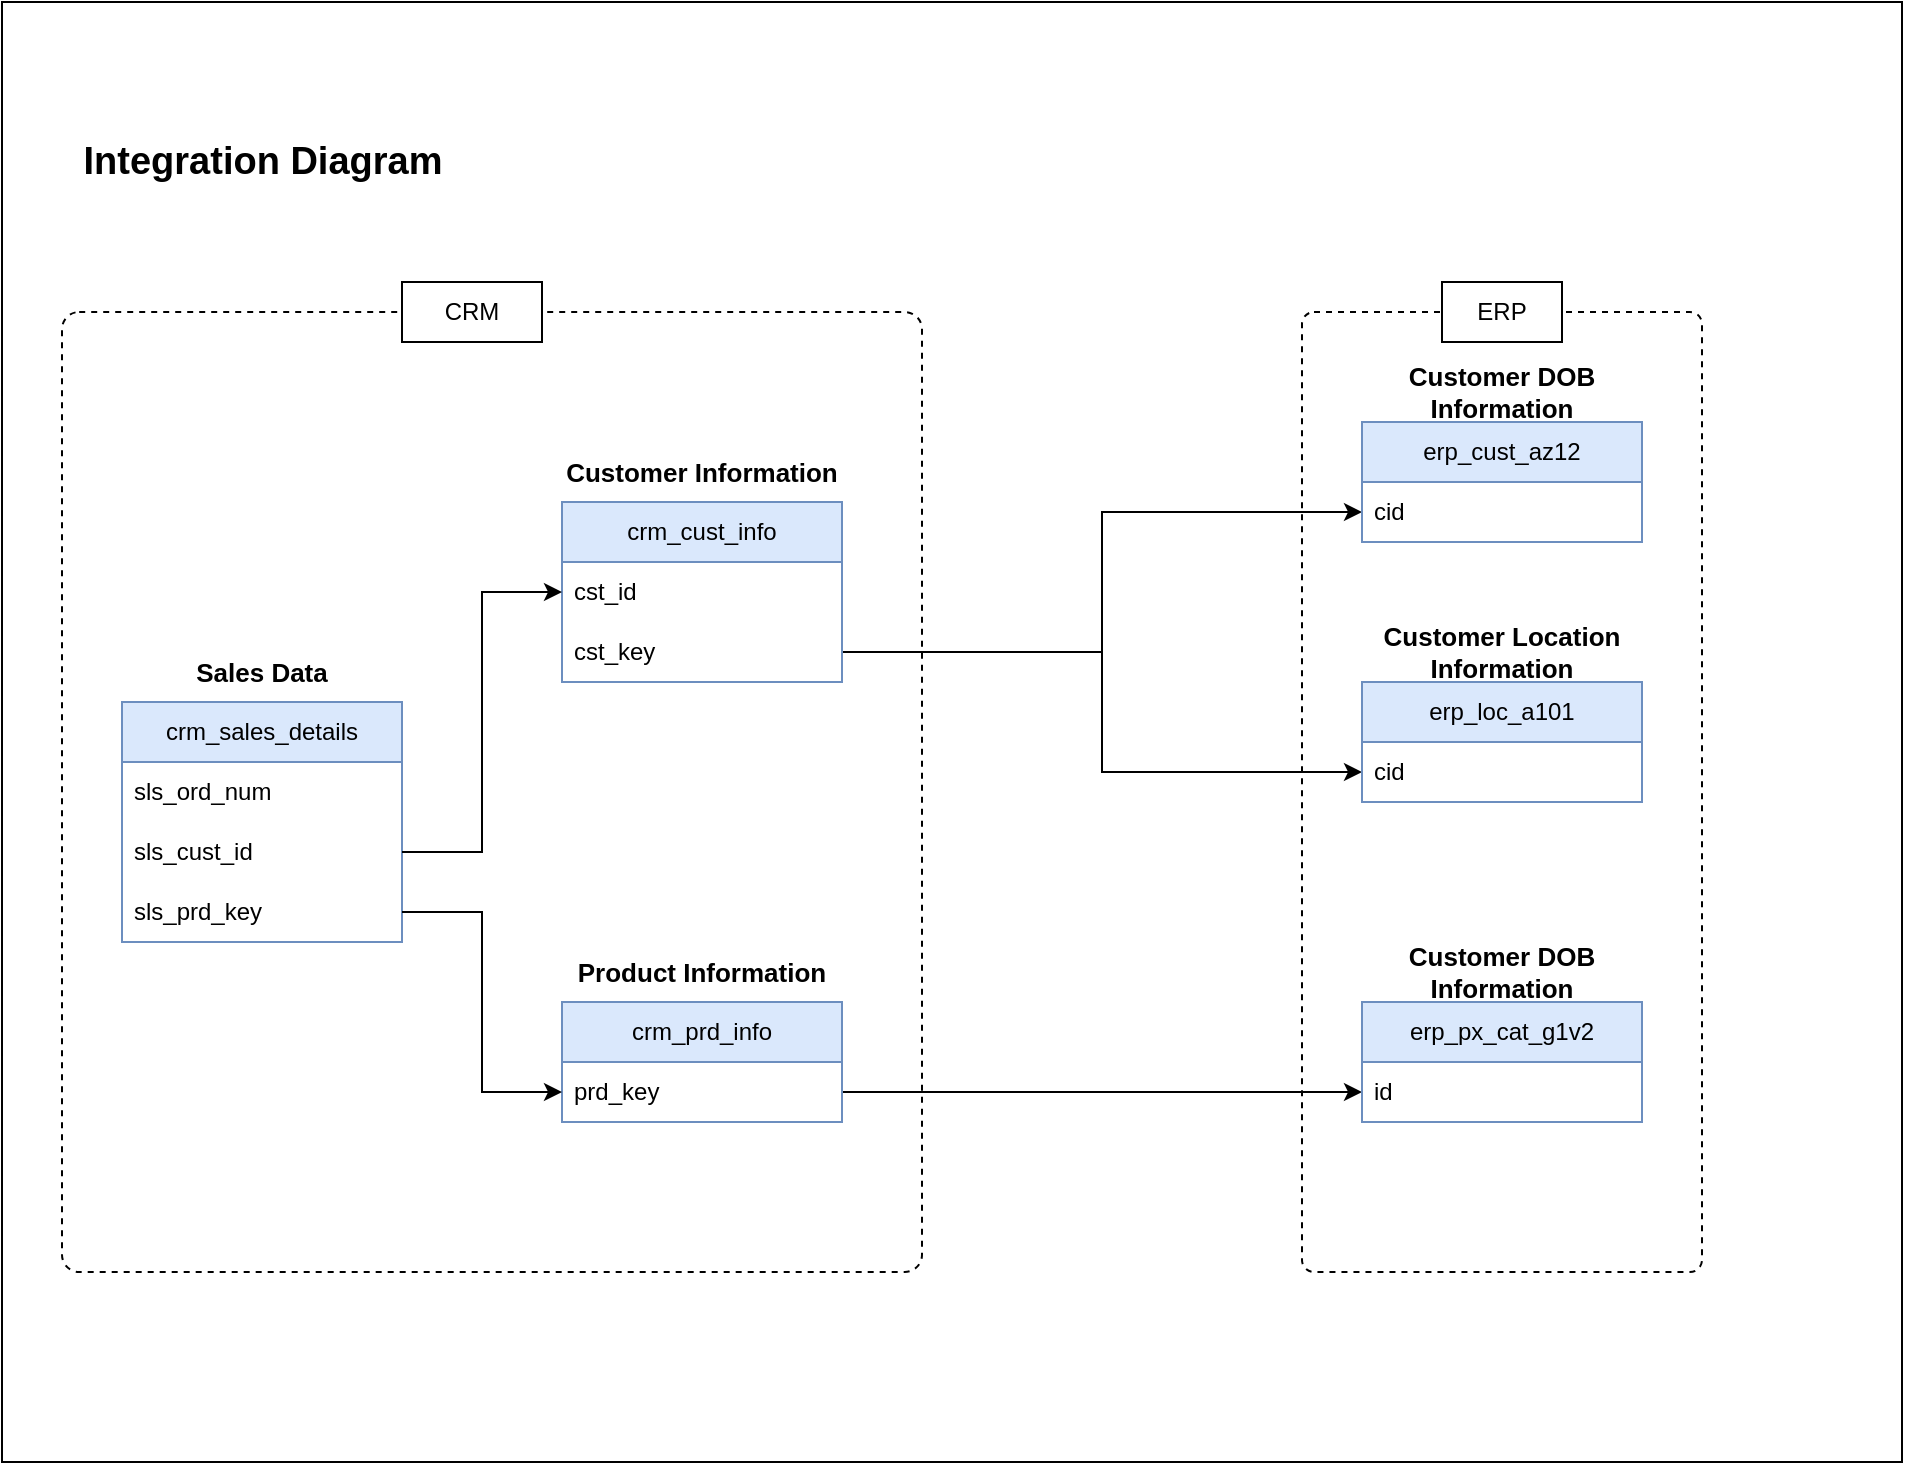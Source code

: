 <mxfile version="26.0.16">
  <diagram name="Page-1" id="4VmctGVPK9i6euAffHx3">
    <mxGraphModel dx="1313" dy="956" grid="1" gridSize="10" guides="1" tooltips="1" connect="1" arrows="1" fold="1" page="1" pageScale="1" pageWidth="827" pageHeight="1169" math="0" shadow="0">
      <root>
        <mxCell id="0" />
        <mxCell id="1" parent="0" />
        <mxCell id="B0vIY7UbNoXjpUovKhw4-63" value="" style="group" vertex="1" connectable="0" parent="1">
          <mxGeometry x="60" y="60" width="950" height="730" as="geometry" />
        </mxCell>
        <mxCell id="B0vIY7UbNoXjpUovKhw4-62" value="" style="rounded=0;whiteSpace=wrap;html=1;" vertex="1" parent="B0vIY7UbNoXjpUovKhw4-63">
          <mxGeometry width="950" height="730" as="geometry" />
        </mxCell>
        <mxCell id="B0vIY7UbNoXjpUovKhw4-1" value="&lt;b&gt;&lt;font style=&quot;font-size: 19px;&quot;&gt;Integration Diagram&lt;/font&gt;&lt;/b&gt;" style="text;html=1;align=center;verticalAlign=middle;resizable=0;points=[];autosize=1;strokeColor=none;fillColor=none;" vertex="1" parent="B0vIY7UbNoXjpUovKhw4-63">
          <mxGeometry x="30" y="60" width="200" height="40" as="geometry" />
        </mxCell>
        <mxCell id="B0vIY7UbNoXjpUovKhw4-61" value="" style="group" vertex="1" connectable="0" parent="B0vIY7UbNoXjpUovKhw4-63">
          <mxGeometry x="30" y="140" width="820" height="495" as="geometry" />
        </mxCell>
        <mxCell id="B0vIY7UbNoXjpUovKhw4-52" style="edgeStyle=orthogonalEdgeStyle;rounded=0;orthogonalLoop=1;jettySize=auto;html=1;exitX=1;exitY=0.5;exitDx=0;exitDy=0;" edge="1" parent="B0vIY7UbNoXjpUovKhw4-61" source="B0vIY7UbNoXjpUovKhw4-18" target="B0vIY7UbNoXjpUovKhw4-48">
          <mxGeometry relative="1" as="geometry" />
        </mxCell>
        <mxCell id="B0vIY7UbNoXjpUovKhw4-53" style="edgeStyle=orthogonalEdgeStyle;rounded=0;orthogonalLoop=1;jettySize=auto;html=1;entryX=0;entryY=0.5;entryDx=0;entryDy=0;" edge="1" parent="B0vIY7UbNoXjpUovKhw4-61" source="B0vIY7UbNoXjpUovKhw4-32" target="B0vIY7UbNoXjpUovKhw4-34">
          <mxGeometry relative="1" as="geometry" />
        </mxCell>
        <mxCell id="B0vIY7UbNoXjpUovKhw4-54" style="edgeStyle=orthogonalEdgeStyle;rounded=0;orthogonalLoop=1;jettySize=auto;html=1;" edge="1" parent="B0vIY7UbNoXjpUovKhw4-61" source="B0vIY7UbNoXjpUovKhw4-32" target="B0vIY7UbNoXjpUovKhw4-39">
          <mxGeometry relative="1" as="geometry" />
        </mxCell>
        <mxCell id="B0vIY7UbNoXjpUovKhw4-57" value="" style="group" vertex="1" connectable="0" parent="B0vIY7UbNoXjpUovKhw4-61">
          <mxGeometry x="620" width="200" height="495" as="geometry" />
        </mxCell>
        <mxCell id="B0vIY7UbNoXjpUovKhw4-42" value="" style="group" vertex="1" connectable="0" parent="B0vIY7UbNoXjpUovKhw4-57">
          <mxGeometry x="30" y="40" width="140" height="90" as="geometry" />
        </mxCell>
        <mxCell id="B0vIY7UbNoXjpUovKhw4-33" value="erp_cust_az12" style="swimlane;fontStyle=0;childLayout=stackLayout;horizontal=1;startSize=30;horizontalStack=0;resizeParent=1;resizeParentMax=0;resizeLast=0;collapsible=1;marginBottom=0;whiteSpace=wrap;html=1;fillColor=#dae8fc;strokeColor=#6c8ebf;" vertex="1" parent="B0vIY7UbNoXjpUovKhw4-42">
          <mxGeometry y="30" width="140" height="60" as="geometry" />
        </mxCell>
        <mxCell id="B0vIY7UbNoXjpUovKhw4-34" value="cid" style="text;strokeColor=none;fillColor=none;align=left;verticalAlign=middle;spacingLeft=4;spacingRight=4;overflow=hidden;points=[[0,0.5],[1,0.5]];portConstraint=eastwest;rotatable=0;whiteSpace=wrap;html=1;" vertex="1" parent="B0vIY7UbNoXjpUovKhw4-33">
          <mxGeometry y="30" width="140" height="30" as="geometry" />
        </mxCell>
        <mxCell id="B0vIY7UbNoXjpUovKhw4-41" value="&lt;b&gt;&lt;font style=&quot;font-size: 13px;&quot;&gt;Customer DOB Information&lt;/font&gt;&lt;/b&gt;" style="text;html=1;align=center;verticalAlign=middle;whiteSpace=wrap;rounded=0;" vertex="1" parent="B0vIY7UbNoXjpUovKhw4-42">
          <mxGeometry width="140" height="30" as="geometry" />
        </mxCell>
        <mxCell id="B0vIY7UbNoXjpUovKhw4-44" value="" style="group" vertex="1" connectable="0" parent="B0vIY7UbNoXjpUovKhw4-57">
          <mxGeometry x="30" y="170" width="140" height="90" as="geometry" />
        </mxCell>
        <mxCell id="B0vIY7UbNoXjpUovKhw4-38" value="erp_loc_a101" style="swimlane;fontStyle=0;childLayout=stackLayout;horizontal=1;startSize=30;horizontalStack=0;resizeParent=1;resizeParentMax=0;resizeLast=0;collapsible=1;marginBottom=0;whiteSpace=wrap;html=1;fillColor=#dae8fc;strokeColor=#6c8ebf;" vertex="1" parent="B0vIY7UbNoXjpUovKhw4-44">
          <mxGeometry y="30" width="140" height="60" as="geometry" />
        </mxCell>
        <mxCell id="B0vIY7UbNoXjpUovKhw4-39" value="cid" style="text;strokeColor=none;fillColor=none;align=left;verticalAlign=middle;spacingLeft=4;spacingRight=4;overflow=hidden;points=[[0,0.5],[1,0.5]];portConstraint=eastwest;rotatable=0;whiteSpace=wrap;html=1;" vertex="1" parent="B0vIY7UbNoXjpUovKhw4-38">
          <mxGeometry y="30" width="140" height="30" as="geometry" />
        </mxCell>
        <mxCell id="B0vIY7UbNoXjpUovKhw4-43" value="&lt;b&gt;&lt;font style=&quot;font-size: 13px;&quot;&gt;Customer Location Information&lt;/font&gt;&lt;/b&gt;" style="text;html=1;align=center;verticalAlign=middle;whiteSpace=wrap;rounded=0;" vertex="1" parent="B0vIY7UbNoXjpUovKhw4-44">
          <mxGeometry width="140" height="30" as="geometry" />
        </mxCell>
        <mxCell id="B0vIY7UbNoXjpUovKhw4-46" value="" style="group" vertex="1" connectable="0" parent="B0vIY7UbNoXjpUovKhw4-57">
          <mxGeometry x="30" y="330" width="140" height="90" as="geometry" />
        </mxCell>
        <mxCell id="B0vIY7UbNoXjpUovKhw4-47" value="erp_px_cat_g1v2" style="swimlane;fontStyle=0;childLayout=stackLayout;horizontal=1;startSize=30;horizontalStack=0;resizeParent=1;resizeParentMax=0;resizeLast=0;collapsible=1;marginBottom=0;whiteSpace=wrap;html=1;fillColor=#dae8fc;strokeColor=#6c8ebf;" vertex="1" parent="B0vIY7UbNoXjpUovKhw4-46">
          <mxGeometry y="30" width="140" height="60" as="geometry" />
        </mxCell>
        <mxCell id="B0vIY7UbNoXjpUovKhw4-48" value="id" style="text;strokeColor=none;fillColor=none;align=left;verticalAlign=middle;spacingLeft=4;spacingRight=4;overflow=hidden;points=[[0,0.5],[1,0.5]];portConstraint=eastwest;rotatable=0;whiteSpace=wrap;html=1;" vertex="1" parent="B0vIY7UbNoXjpUovKhw4-47">
          <mxGeometry y="30" width="140" height="30" as="geometry" />
        </mxCell>
        <mxCell id="B0vIY7UbNoXjpUovKhw4-49" value="&lt;b&gt;&lt;font style=&quot;font-size: 13px;&quot;&gt;Customer DOB Information&lt;/font&gt;&lt;/b&gt;" style="text;html=1;align=center;verticalAlign=middle;whiteSpace=wrap;rounded=0;" vertex="1" parent="B0vIY7UbNoXjpUovKhw4-46">
          <mxGeometry width="140" height="30" as="geometry" />
        </mxCell>
        <mxCell id="B0vIY7UbNoXjpUovKhw4-55" value="" style="rounded=1;whiteSpace=wrap;html=1;arcSize=3;fillColor=none;dashed=1;" vertex="1" parent="B0vIY7UbNoXjpUovKhw4-57">
          <mxGeometry y="15" width="200" height="480" as="geometry" />
        </mxCell>
        <mxCell id="B0vIY7UbNoXjpUovKhw4-56" value="ERP" style="text;html=1;align=center;verticalAlign=middle;whiteSpace=wrap;rounded=0;fillColor=default;strokeColor=default;" vertex="1" parent="B0vIY7UbNoXjpUovKhw4-57">
          <mxGeometry x="70" width="60" height="30" as="geometry" />
        </mxCell>
        <mxCell id="B0vIY7UbNoXjpUovKhw4-60" value="" style="group" vertex="1" connectable="0" parent="B0vIY7UbNoXjpUovKhw4-61">
          <mxGeometry width="430" height="495" as="geometry" />
        </mxCell>
        <mxCell id="B0vIY7UbNoXjpUovKhw4-20" value="" style="group" vertex="1" connectable="0" parent="B0vIY7UbNoXjpUovKhw4-60">
          <mxGeometry x="250" y="80" width="140" height="90" as="geometry" />
        </mxCell>
        <mxCell id="B0vIY7UbNoXjpUovKhw4-12" value="crm_cust_info" style="swimlane;fontStyle=0;childLayout=stackLayout;horizontal=1;startSize=30;horizontalStack=0;resizeParent=1;resizeParentMax=0;resizeLast=0;collapsible=1;marginBottom=0;whiteSpace=wrap;html=1;fillColor=#dae8fc;strokeColor=#6c8ebf;" vertex="1" parent="B0vIY7UbNoXjpUovKhw4-20">
          <mxGeometry y="30" width="140" height="90" as="geometry">
            <mxRectangle x="340" y="330" width="60" height="30" as="alternateBounds" />
          </mxGeometry>
        </mxCell>
        <mxCell id="B0vIY7UbNoXjpUovKhw4-13" value="cst_id" style="text;strokeColor=none;fillColor=none;align=left;verticalAlign=middle;spacingLeft=4;spacingRight=4;overflow=hidden;points=[[0,0.5],[1,0.5]];portConstraint=eastwest;rotatable=0;whiteSpace=wrap;html=1;" vertex="1" parent="B0vIY7UbNoXjpUovKhw4-12">
          <mxGeometry y="30" width="140" height="30" as="geometry" />
        </mxCell>
        <mxCell id="B0vIY7UbNoXjpUovKhw4-32" value="cst_key" style="text;strokeColor=none;fillColor=none;align=left;verticalAlign=middle;spacingLeft=4;spacingRight=4;overflow=hidden;points=[[0,0.5],[1,0.5]];portConstraint=eastwest;rotatable=0;whiteSpace=wrap;html=1;" vertex="1" parent="B0vIY7UbNoXjpUovKhw4-12">
          <mxGeometry y="60" width="140" height="30" as="geometry" />
        </mxCell>
        <mxCell id="B0vIY7UbNoXjpUovKhw4-16" value="&lt;b&gt;&lt;font style=&quot;font-size: 13px;&quot;&gt;Customer Information&lt;/font&gt;&lt;/b&gt;" style="text;html=1;align=center;verticalAlign=middle;whiteSpace=wrap;rounded=0;" vertex="1" parent="B0vIY7UbNoXjpUovKhw4-20">
          <mxGeometry width="140" height="30" as="geometry" />
        </mxCell>
        <mxCell id="B0vIY7UbNoXjpUovKhw4-21" value="" style="group" vertex="1" connectable="0" parent="B0vIY7UbNoXjpUovKhw4-60">
          <mxGeometry x="250" y="330" width="140" height="90" as="geometry" />
        </mxCell>
        <mxCell id="B0vIY7UbNoXjpUovKhw4-17" value="crm_prd_info" style="swimlane;fontStyle=0;childLayout=stackLayout;horizontal=1;startSize=30;horizontalStack=0;resizeParent=1;resizeParentMax=0;resizeLast=0;collapsible=1;marginBottom=0;whiteSpace=wrap;html=1;fillColor=#dae8fc;strokeColor=#6c8ebf;" vertex="1" parent="B0vIY7UbNoXjpUovKhw4-21">
          <mxGeometry y="30" width="140" height="60" as="geometry">
            <mxRectangle x="340" y="330" width="60" height="30" as="alternateBounds" />
          </mxGeometry>
        </mxCell>
        <mxCell id="B0vIY7UbNoXjpUovKhw4-18" value="prd_key" style="text;strokeColor=none;fillColor=none;align=left;verticalAlign=middle;spacingLeft=4;spacingRight=4;overflow=hidden;points=[[0,0.5],[1,0.5]];portConstraint=eastwest;rotatable=0;whiteSpace=wrap;html=1;" vertex="1" parent="B0vIY7UbNoXjpUovKhw4-17">
          <mxGeometry y="30" width="140" height="30" as="geometry" />
        </mxCell>
        <mxCell id="B0vIY7UbNoXjpUovKhw4-19" value="&lt;b&gt;&lt;font style=&quot;font-size: 13px;&quot;&gt;Product Information&lt;/font&gt;&lt;/b&gt;" style="text;html=1;align=center;verticalAlign=middle;whiteSpace=wrap;rounded=0;" vertex="1" parent="B0vIY7UbNoXjpUovKhw4-21">
          <mxGeometry width="140" height="30" as="geometry" />
        </mxCell>
        <mxCell id="B0vIY7UbNoXjpUovKhw4-27" value="" style="group" vertex="1" connectable="0" parent="B0vIY7UbNoXjpUovKhw4-60">
          <mxGeometry x="30" y="180" width="140" height="150" as="geometry" />
        </mxCell>
        <mxCell id="B0vIY7UbNoXjpUovKhw4-22" value="crm_sales_details" style="swimlane;fontStyle=0;childLayout=stackLayout;horizontal=1;startSize=30;horizontalStack=0;resizeParent=1;resizeParentMax=0;resizeLast=0;collapsible=1;marginBottom=0;whiteSpace=wrap;html=1;fillColor=#dae8fc;strokeColor=#6c8ebf;" vertex="1" parent="B0vIY7UbNoXjpUovKhw4-27">
          <mxGeometry y="30" width="140" height="120" as="geometry" />
        </mxCell>
        <mxCell id="B0vIY7UbNoXjpUovKhw4-23" value="sls_ord_num" style="text;strokeColor=none;fillColor=none;align=left;verticalAlign=middle;spacingLeft=4;spacingRight=4;overflow=hidden;points=[[0,0.5],[1,0.5]];portConstraint=eastwest;rotatable=0;whiteSpace=wrap;html=1;" vertex="1" parent="B0vIY7UbNoXjpUovKhw4-22">
          <mxGeometry y="30" width="140" height="30" as="geometry" />
        </mxCell>
        <mxCell id="B0vIY7UbNoXjpUovKhw4-24" value="sls_cust_id" style="text;strokeColor=none;fillColor=none;align=left;verticalAlign=middle;spacingLeft=4;spacingRight=4;overflow=hidden;points=[[0,0.5],[1,0.5]];portConstraint=eastwest;rotatable=0;whiteSpace=wrap;html=1;" vertex="1" parent="B0vIY7UbNoXjpUovKhw4-22">
          <mxGeometry y="60" width="140" height="30" as="geometry" />
        </mxCell>
        <mxCell id="B0vIY7UbNoXjpUovKhw4-25" value="sls_prd_key" style="text;strokeColor=none;fillColor=none;align=left;verticalAlign=middle;spacingLeft=4;spacingRight=4;overflow=hidden;points=[[0,0.5],[1,0.5]];portConstraint=eastwest;rotatable=0;whiteSpace=wrap;html=1;" vertex="1" parent="B0vIY7UbNoXjpUovKhw4-22">
          <mxGeometry y="90" width="140" height="30" as="geometry" />
        </mxCell>
        <mxCell id="B0vIY7UbNoXjpUovKhw4-26" value="&lt;b&gt;&lt;font style=&quot;font-size: 13px;&quot;&gt;Sales Data&lt;/font&gt;&lt;/b&gt;" style="text;html=1;align=center;verticalAlign=middle;whiteSpace=wrap;rounded=0;" vertex="1" parent="B0vIY7UbNoXjpUovKhw4-27">
          <mxGeometry width="140" height="30" as="geometry" />
        </mxCell>
        <mxCell id="B0vIY7UbNoXjpUovKhw4-29" style="edgeStyle=orthogonalEdgeStyle;rounded=0;orthogonalLoop=1;jettySize=auto;html=1;entryX=0;entryY=0.5;entryDx=0;entryDy=0;exitX=1;exitY=0.5;exitDx=0;exitDy=0;" edge="1" parent="B0vIY7UbNoXjpUovKhw4-60" source="B0vIY7UbNoXjpUovKhw4-25" target="B0vIY7UbNoXjpUovKhw4-18">
          <mxGeometry relative="1" as="geometry" />
        </mxCell>
        <mxCell id="B0vIY7UbNoXjpUovKhw4-30" style="edgeStyle=orthogonalEdgeStyle;rounded=0;orthogonalLoop=1;jettySize=auto;html=1;entryX=0;entryY=0.5;entryDx=0;entryDy=0;" edge="1" parent="B0vIY7UbNoXjpUovKhw4-60" source="B0vIY7UbNoXjpUovKhw4-24" target="B0vIY7UbNoXjpUovKhw4-13">
          <mxGeometry relative="1" as="geometry" />
        </mxCell>
        <mxCell id="B0vIY7UbNoXjpUovKhw4-58" value="" style="rounded=1;whiteSpace=wrap;html=1;arcSize=2;dashed=1;fillColor=none;" vertex="1" parent="B0vIY7UbNoXjpUovKhw4-60">
          <mxGeometry y="15" width="430" height="480" as="geometry" />
        </mxCell>
        <mxCell id="B0vIY7UbNoXjpUovKhw4-59" value="CRM" style="rounded=0;whiteSpace=wrap;html=1;" vertex="1" parent="B0vIY7UbNoXjpUovKhw4-60">
          <mxGeometry x="170" width="70" height="30" as="geometry" />
        </mxCell>
      </root>
    </mxGraphModel>
  </diagram>
</mxfile>
